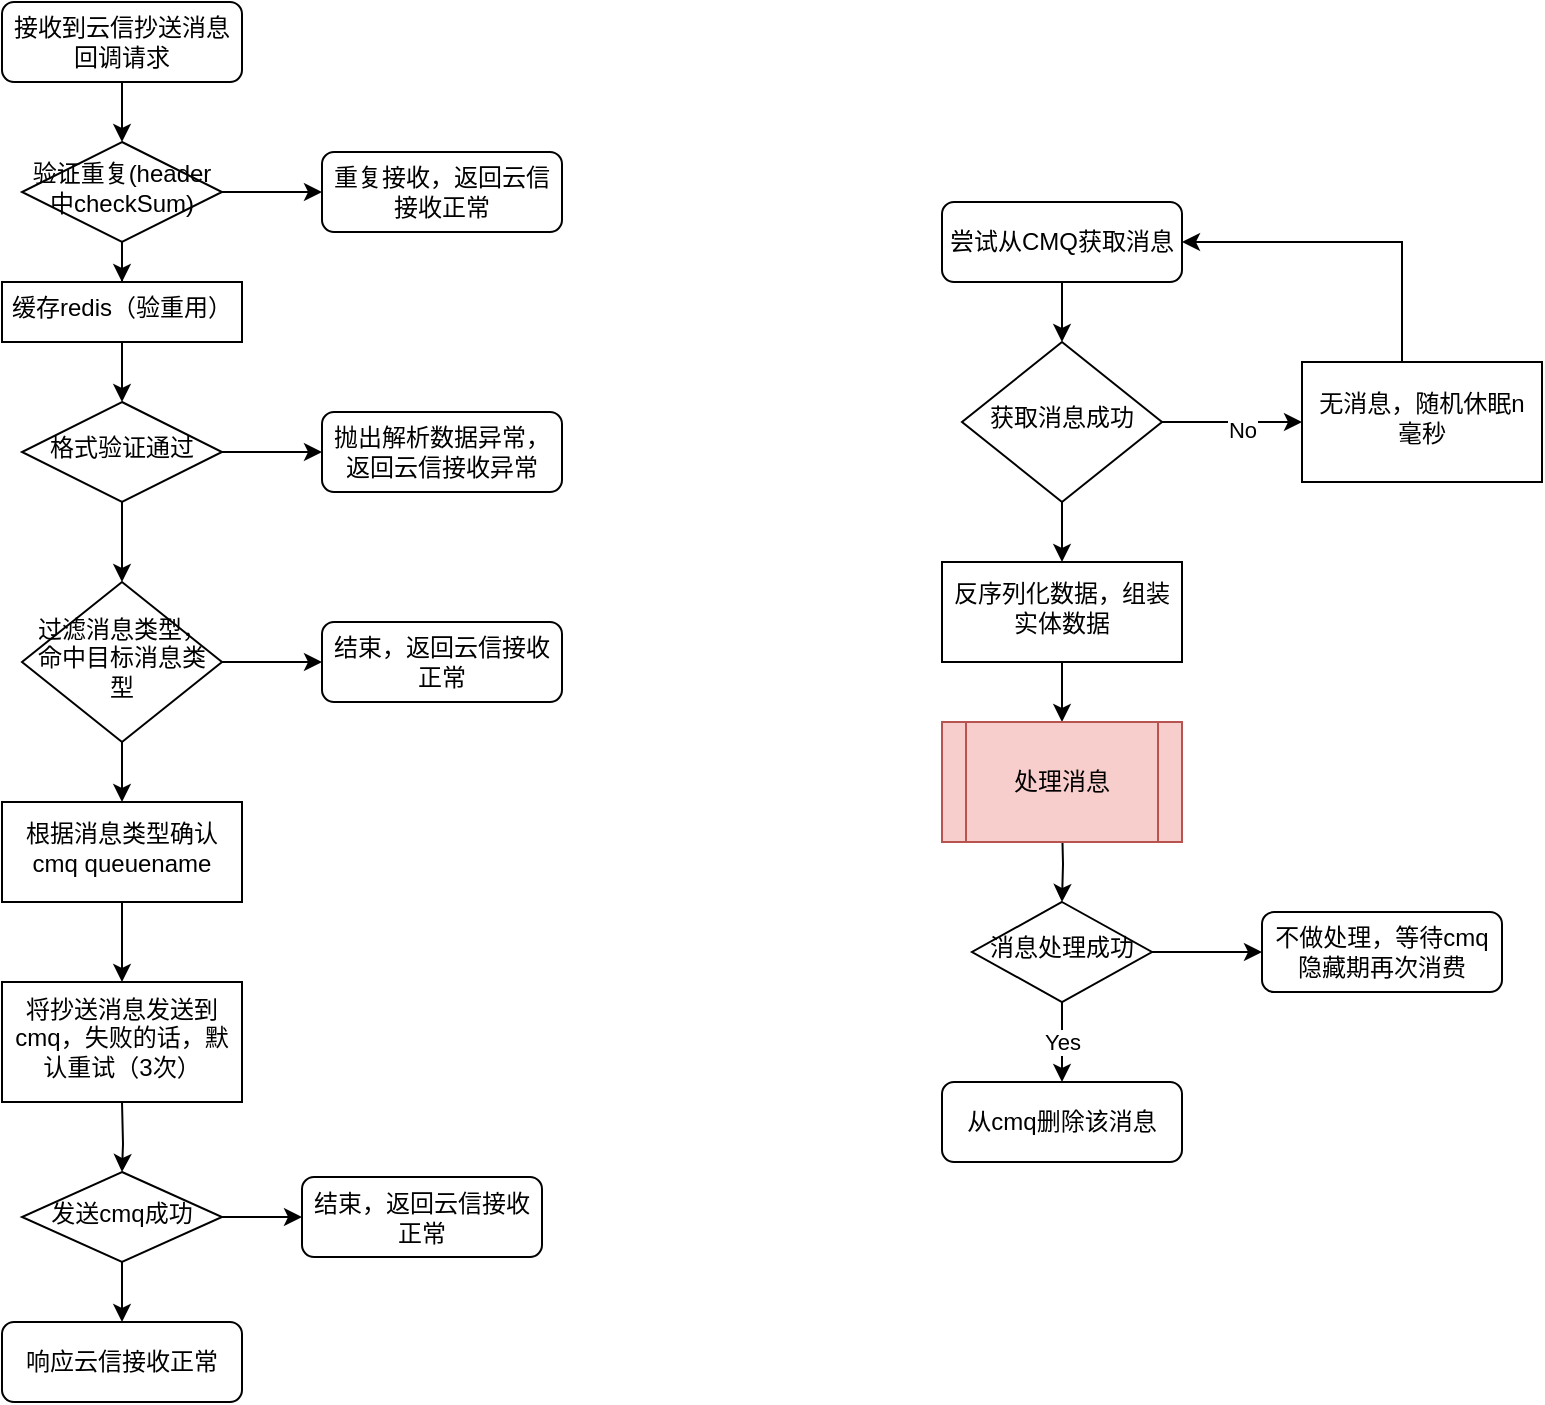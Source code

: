 <mxfile version="14.1.9" type="github">
  <diagram id="C5RBs43oDa-KdzZeNtuy" name="Page-1">
    <mxGraphModel dx="946" dy="623" grid="1" gridSize="10" guides="1" tooltips="1" connect="1" arrows="1" fold="1" page="1" pageScale="1" pageWidth="827" pageHeight="1169" math="0" shadow="0">
      <root>
        <mxCell id="WIyWlLk6GJQsqaUBKTNV-0" />
        <mxCell id="WIyWlLk6GJQsqaUBKTNV-1" parent="WIyWlLk6GJQsqaUBKTNV-0" />
        <mxCell id="90MipNQsAsd7Xp9ht8LP-45" value="" style="edgeStyle=orthogonalEdgeStyle;rounded=0;orthogonalLoop=1;jettySize=auto;html=1;" edge="1" parent="WIyWlLk6GJQsqaUBKTNV-1" source="WIyWlLk6GJQsqaUBKTNV-3" target="90MipNQsAsd7Xp9ht8LP-44">
          <mxGeometry relative="1" as="geometry" />
        </mxCell>
        <mxCell id="WIyWlLk6GJQsqaUBKTNV-3" value="接收到云信抄送消息回调请求" style="rounded=1;whiteSpace=wrap;html=1;fontSize=12;glass=0;strokeWidth=1;shadow=0;" parent="WIyWlLk6GJQsqaUBKTNV-1" vertex="1">
          <mxGeometry x="160" width="120" height="40" as="geometry" />
        </mxCell>
        <mxCell id="90MipNQsAsd7Xp9ht8LP-3" value="" style="edgeStyle=orthogonalEdgeStyle;rounded=0;orthogonalLoop=1;jettySize=auto;html=1;" edge="1" parent="WIyWlLk6GJQsqaUBKTNV-1" source="WIyWlLk6GJQsqaUBKTNV-6" target="WIyWlLk6GJQsqaUBKTNV-10">
          <mxGeometry relative="1" as="geometry" />
        </mxCell>
        <mxCell id="90MipNQsAsd7Xp9ht8LP-4" value="" style="edgeStyle=orthogonalEdgeStyle;rounded=0;orthogonalLoop=1;jettySize=auto;html=1;" edge="1" parent="WIyWlLk6GJQsqaUBKTNV-1" source="WIyWlLk6GJQsqaUBKTNV-6" target="WIyWlLk6GJQsqaUBKTNV-7">
          <mxGeometry relative="1" as="geometry" />
        </mxCell>
        <mxCell id="WIyWlLk6GJQsqaUBKTNV-6" value="格式验证通过" style="rhombus;whiteSpace=wrap;html=1;shadow=0;fontFamily=Helvetica;fontSize=12;align=center;strokeWidth=1;spacing=6;spacingTop=-4;" parent="WIyWlLk6GJQsqaUBKTNV-1" vertex="1">
          <mxGeometry x="170" y="200" width="100" height="50" as="geometry" />
        </mxCell>
        <mxCell id="WIyWlLk6GJQsqaUBKTNV-7" value="抛出解析数据异常，返回云信接收异常" style="rounded=1;whiteSpace=wrap;html=1;fontSize=12;glass=0;strokeWidth=1;shadow=0;" parent="WIyWlLk6GJQsqaUBKTNV-1" vertex="1">
          <mxGeometry x="320" y="205" width="120" height="40" as="geometry" />
        </mxCell>
        <mxCell id="90MipNQsAsd7Xp9ht8LP-5" value="" style="edgeStyle=orthogonalEdgeStyle;rounded=0;orthogonalLoop=1;jettySize=auto;html=1;" edge="1" parent="WIyWlLk6GJQsqaUBKTNV-1" source="WIyWlLk6GJQsqaUBKTNV-10" target="WIyWlLk6GJQsqaUBKTNV-12">
          <mxGeometry relative="1" as="geometry" />
        </mxCell>
        <mxCell id="90MipNQsAsd7Xp9ht8LP-24" value="" style="edgeStyle=orthogonalEdgeStyle;rounded=0;orthogonalLoop=1;jettySize=auto;html=1;" edge="1" parent="WIyWlLk6GJQsqaUBKTNV-1" source="WIyWlLk6GJQsqaUBKTNV-10" target="90MipNQsAsd7Xp9ht8LP-23">
          <mxGeometry relative="1" as="geometry" />
        </mxCell>
        <mxCell id="WIyWlLk6GJQsqaUBKTNV-10" value="过滤消息类型，命中目标消息类型" style="rhombus;whiteSpace=wrap;html=1;shadow=0;fontFamily=Helvetica;fontSize=12;align=center;strokeWidth=1;spacing=6;spacingTop=-4;" parent="WIyWlLk6GJQsqaUBKTNV-1" vertex="1">
          <mxGeometry x="170" y="290" width="100" height="80" as="geometry" />
        </mxCell>
        <mxCell id="WIyWlLk6GJQsqaUBKTNV-12" value="结束，返回云信接收正常" style="rounded=1;whiteSpace=wrap;html=1;fontSize=12;glass=0;strokeWidth=1;shadow=0;" parent="WIyWlLk6GJQsqaUBKTNV-1" vertex="1">
          <mxGeometry x="320" y="310" width="120" height="40" as="geometry" />
        </mxCell>
        <mxCell id="90MipNQsAsd7Xp9ht8LP-8" value="" style="edgeStyle=orthogonalEdgeStyle;rounded=0;orthogonalLoop=1;jettySize=auto;html=1;" edge="1" parent="WIyWlLk6GJQsqaUBKTNV-1" target="90MipNQsAsd7Xp9ht8LP-7">
          <mxGeometry relative="1" as="geometry">
            <mxPoint x="220" y="550" as="sourcePoint" />
          </mxGeometry>
        </mxCell>
        <mxCell id="90MipNQsAsd7Xp9ht8LP-13" value="" style="edgeStyle=orthogonalEdgeStyle;rounded=0;orthogonalLoop=1;jettySize=auto;html=1;" edge="1" parent="WIyWlLk6GJQsqaUBKTNV-1" source="90MipNQsAsd7Xp9ht8LP-7" target="90MipNQsAsd7Xp9ht8LP-12">
          <mxGeometry relative="1" as="geometry" />
        </mxCell>
        <mxCell id="90MipNQsAsd7Xp9ht8LP-48" value="" style="edgeStyle=orthogonalEdgeStyle;rounded=0;orthogonalLoop=1;jettySize=auto;html=1;" edge="1" parent="WIyWlLk6GJQsqaUBKTNV-1" source="90MipNQsAsd7Xp9ht8LP-7" target="90MipNQsAsd7Xp9ht8LP-11">
          <mxGeometry relative="1" as="geometry" />
        </mxCell>
        <mxCell id="90MipNQsAsd7Xp9ht8LP-7" value="发送cmq成功" style="rhombus;whiteSpace=wrap;html=1;shadow=0;fontFamily=Helvetica;fontSize=12;align=center;strokeWidth=1;spacing=6;spacingTop=-4;" vertex="1" parent="WIyWlLk6GJQsqaUBKTNV-1">
          <mxGeometry x="170" y="585" width="100" height="45" as="geometry" />
        </mxCell>
        <mxCell id="90MipNQsAsd7Xp9ht8LP-11" value="响应云信接收正常" style="rounded=1;whiteSpace=wrap;html=1;fontSize=12;glass=0;strokeWidth=1;shadow=0;" vertex="1" parent="WIyWlLk6GJQsqaUBKTNV-1">
          <mxGeometry x="160" y="660" width="120" height="40" as="geometry" />
        </mxCell>
        <mxCell id="90MipNQsAsd7Xp9ht8LP-12" value="结束，返回云信接收正常" style="rounded=1;whiteSpace=wrap;html=1;fontSize=12;glass=0;strokeWidth=1;shadow=0;" vertex="1" parent="WIyWlLk6GJQsqaUBKTNV-1">
          <mxGeometry x="310" y="587.5" width="120" height="40" as="geometry" />
        </mxCell>
        <mxCell id="90MipNQsAsd7Xp9ht8LP-18" value="" style="edgeStyle=orthogonalEdgeStyle;rounded=0;orthogonalLoop=1;jettySize=auto;html=1;" edge="1" parent="WIyWlLk6GJQsqaUBKTNV-1" source="90MipNQsAsd7Xp9ht8LP-14" target="90MipNQsAsd7Xp9ht8LP-15">
          <mxGeometry relative="1" as="geometry" />
        </mxCell>
        <mxCell id="90MipNQsAsd7Xp9ht8LP-14" value="尝试从CMQ获取消息" style="rounded=1;whiteSpace=wrap;html=1;fontSize=12;glass=0;strokeWidth=1;shadow=0;" vertex="1" parent="WIyWlLk6GJQsqaUBKTNV-1">
          <mxGeometry x="630" y="100" width="120" height="40" as="geometry" />
        </mxCell>
        <mxCell id="90MipNQsAsd7Xp9ht8LP-17" value="" style="edgeStyle=orthogonalEdgeStyle;rounded=0;orthogonalLoop=1;jettySize=auto;html=1;" edge="1" parent="WIyWlLk6GJQsqaUBKTNV-1" source="90MipNQsAsd7Xp9ht8LP-15" target="90MipNQsAsd7Xp9ht8LP-16">
          <mxGeometry relative="1" as="geometry" />
        </mxCell>
        <mxCell id="90MipNQsAsd7Xp9ht8LP-20" value="No" style="edgeLabel;html=1;align=center;verticalAlign=middle;resizable=0;points=[];" vertex="1" connectable="0" parent="90MipNQsAsd7Xp9ht8LP-17">
          <mxGeometry x="0.143" y="-4" relative="1" as="geometry">
            <mxPoint as="offset" />
          </mxGeometry>
        </mxCell>
        <mxCell id="90MipNQsAsd7Xp9ht8LP-22" value="" style="edgeStyle=orthogonalEdgeStyle;rounded=0;orthogonalLoop=1;jettySize=auto;html=1;" edge="1" parent="WIyWlLk6GJQsqaUBKTNV-1" source="90MipNQsAsd7Xp9ht8LP-15" target="90MipNQsAsd7Xp9ht8LP-21">
          <mxGeometry relative="1" as="geometry" />
        </mxCell>
        <mxCell id="90MipNQsAsd7Xp9ht8LP-15" value="获取消息成功" style="rhombus;whiteSpace=wrap;html=1;shadow=0;fontFamily=Helvetica;fontSize=12;align=center;strokeWidth=1;spacing=6;spacingTop=-4;" vertex="1" parent="WIyWlLk6GJQsqaUBKTNV-1">
          <mxGeometry x="640" y="170" width="100" height="80" as="geometry" />
        </mxCell>
        <mxCell id="90MipNQsAsd7Xp9ht8LP-19" style="edgeStyle=orthogonalEdgeStyle;rounded=0;orthogonalLoop=1;jettySize=auto;html=1;entryX=1;entryY=0.5;entryDx=0;entryDy=0;" edge="1" parent="WIyWlLk6GJQsqaUBKTNV-1" source="90MipNQsAsd7Xp9ht8LP-16" target="90MipNQsAsd7Xp9ht8LP-14">
          <mxGeometry relative="1" as="geometry">
            <Array as="points">
              <mxPoint x="860" y="120" />
            </Array>
          </mxGeometry>
        </mxCell>
        <mxCell id="90MipNQsAsd7Xp9ht8LP-16" value="无消息，随机休眠n毫秒" style="whiteSpace=wrap;html=1;shadow=0;strokeWidth=1;spacing=6;spacingTop=-4;" vertex="1" parent="WIyWlLk6GJQsqaUBKTNV-1">
          <mxGeometry x="810" y="180" width="120" height="60" as="geometry" />
        </mxCell>
        <mxCell id="90MipNQsAsd7Xp9ht8LP-28" value="" style="edgeStyle=orthogonalEdgeStyle;rounded=0;orthogonalLoop=1;jettySize=auto;html=1;" edge="1" parent="WIyWlLk6GJQsqaUBKTNV-1" source="90MipNQsAsd7Xp9ht8LP-21">
          <mxGeometry relative="1" as="geometry">
            <mxPoint x="690" y="360" as="targetPoint" />
          </mxGeometry>
        </mxCell>
        <mxCell id="90MipNQsAsd7Xp9ht8LP-21" value="反序列化数据，组装实体数据" style="whiteSpace=wrap;html=1;shadow=0;strokeWidth=1;spacing=6;spacingTop=-4;" vertex="1" parent="WIyWlLk6GJQsqaUBKTNV-1">
          <mxGeometry x="630" y="280" width="120" height="50" as="geometry" />
        </mxCell>
        <mxCell id="90MipNQsAsd7Xp9ht8LP-26" value="" style="edgeStyle=orthogonalEdgeStyle;rounded=0;orthogonalLoop=1;jettySize=auto;html=1;" edge="1" parent="WIyWlLk6GJQsqaUBKTNV-1" source="90MipNQsAsd7Xp9ht8LP-23" target="90MipNQsAsd7Xp9ht8LP-25">
          <mxGeometry relative="1" as="geometry" />
        </mxCell>
        <mxCell id="90MipNQsAsd7Xp9ht8LP-23" value="根据消息类型确认cmq queuename" style="whiteSpace=wrap;html=1;shadow=0;strokeWidth=1;spacing=6;spacingTop=-4;" vertex="1" parent="WIyWlLk6GJQsqaUBKTNV-1">
          <mxGeometry x="160" y="400" width="120" height="50" as="geometry" />
        </mxCell>
        <mxCell id="90MipNQsAsd7Xp9ht8LP-25" value="将抄送消息发送到cmq，失败的话，默认重试（3次）" style="whiteSpace=wrap;html=1;shadow=0;strokeWidth=1;spacing=6;spacingTop=-4;" vertex="1" parent="WIyWlLk6GJQsqaUBKTNV-1">
          <mxGeometry x="160" y="490" width="120" height="60" as="geometry" />
        </mxCell>
        <mxCell id="90MipNQsAsd7Xp9ht8LP-30" value="" style="edgeStyle=orthogonalEdgeStyle;rounded=0;orthogonalLoop=1;jettySize=auto;html=1;" edge="1" parent="WIyWlLk6GJQsqaUBKTNV-1" target="90MipNQsAsd7Xp9ht8LP-29">
          <mxGeometry relative="1" as="geometry">
            <mxPoint x="690" y="410" as="sourcePoint" />
          </mxGeometry>
        </mxCell>
        <mxCell id="90MipNQsAsd7Xp9ht8LP-38" value="" style="edgeStyle=orthogonalEdgeStyle;rounded=0;orthogonalLoop=1;jettySize=auto;html=1;" edge="1" parent="WIyWlLk6GJQsqaUBKTNV-1" source="90MipNQsAsd7Xp9ht8LP-29" target="90MipNQsAsd7Xp9ht8LP-36">
          <mxGeometry relative="1" as="geometry" />
        </mxCell>
        <mxCell id="90MipNQsAsd7Xp9ht8LP-41" value="Yes" style="edgeStyle=orthogonalEdgeStyle;rounded=0;orthogonalLoop=1;jettySize=auto;html=1;" edge="1" parent="WIyWlLk6GJQsqaUBKTNV-1" source="90MipNQsAsd7Xp9ht8LP-29" target="90MipNQsAsd7Xp9ht8LP-39">
          <mxGeometry relative="1" as="geometry" />
        </mxCell>
        <mxCell id="90MipNQsAsd7Xp9ht8LP-29" value="消息处理成功" style="rhombus;whiteSpace=wrap;html=1;shadow=0;strokeWidth=1;spacing=6;spacingTop=-4;" vertex="1" parent="WIyWlLk6GJQsqaUBKTNV-1">
          <mxGeometry x="645" y="450" width="90" height="50" as="geometry" />
        </mxCell>
        <mxCell id="90MipNQsAsd7Xp9ht8LP-31" value="处理消息" style="shape=process;whiteSpace=wrap;html=1;backgroundOutline=1;fillColor=#f8cecc;strokeColor=#b85450;" vertex="1" parent="WIyWlLk6GJQsqaUBKTNV-1">
          <mxGeometry x="630" y="360" width="120" height="60" as="geometry" />
        </mxCell>
        <mxCell id="90MipNQsAsd7Xp9ht8LP-36" value="不做处理，等待cmq隐藏期再次消费" style="rounded=1;whiteSpace=wrap;html=1;fontSize=12;glass=0;strokeWidth=1;shadow=0;" vertex="1" parent="WIyWlLk6GJQsqaUBKTNV-1">
          <mxGeometry x="790" y="455" width="120" height="40" as="geometry" />
        </mxCell>
        <mxCell id="90MipNQsAsd7Xp9ht8LP-39" value="从cmq删除该消息" style="rounded=1;whiteSpace=wrap;html=1;fontSize=12;glass=0;strokeWidth=1;shadow=0;" vertex="1" parent="WIyWlLk6GJQsqaUBKTNV-1">
          <mxGeometry x="630" y="540" width="120" height="40" as="geometry" />
        </mxCell>
        <mxCell id="90MipNQsAsd7Xp9ht8LP-50" value="" style="edgeStyle=orthogonalEdgeStyle;rounded=0;orthogonalLoop=1;jettySize=auto;html=1;" edge="1" parent="WIyWlLk6GJQsqaUBKTNV-1" source="90MipNQsAsd7Xp9ht8LP-44" target="90MipNQsAsd7Xp9ht8LP-49">
          <mxGeometry relative="1" as="geometry" />
        </mxCell>
        <mxCell id="90MipNQsAsd7Xp9ht8LP-53" value="" style="edgeStyle=orthogonalEdgeStyle;rounded=0;orthogonalLoop=1;jettySize=auto;html=1;" edge="1" parent="WIyWlLk6GJQsqaUBKTNV-1" source="90MipNQsAsd7Xp9ht8LP-44">
          <mxGeometry relative="1" as="geometry">
            <mxPoint x="320" y="95" as="targetPoint" />
          </mxGeometry>
        </mxCell>
        <mxCell id="90MipNQsAsd7Xp9ht8LP-44" value="验证重复(header中checkSum)" style="rhombus;whiteSpace=wrap;html=1;shadow=0;fontFamily=Helvetica;fontSize=12;align=center;strokeWidth=1;spacing=6;spacingTop=-4;" vertex="1" parent="WIyWlLk6GJQsqaUBKTNV-1">
          <mxGeometry x="170" y="70" width="100" height="50" as="geometry" />
        </mxCell>
        <mxCell id="90MipNQsAsd7Xp9ht8LP-51" value="" style="edgeStyle=orthogonalEdgeStyle;rounded=0;orthogonalLoop=1;jettySize=auto;html=1;" edge="1" parent="WIyWlLk6GJQsqaUBKTNV-1" source="90MipNQsAsd7Xp9ht8LP-49" target="WIyWlLk6GJQsqaUBKTNV-6">
          <mxGeometry relative="1" as="geometry" />
        </mxCell>
        <mxCell id="90MipNQsAsd7Xp9ht8LP-49" value="缓存redis（验重用）" style="whiteSpace=wrap;html=1;shadow=0;strokeWidth=1;spacing=6;spacingTop=-4;" vertex="1" parent="WIyWlLk6GJQsqaUBKTNV-1">
          <mxGeometry x="160" y="140" width="120" height="30" as="geometry" />
        </mxCell>
        <mxCell id="90MipNQsAsd7Xp9ht8LP-54" value="重复接收，返回云信接收正常" style="rounded=1;whiteSpace=wrap;html=1;fontSize=12;glass=0;strokeWidth=1;shadow=0;" vertex="1" parent="WIyWlLk6GJQsqaUBKTNV-1">
          <mxGeometry x="320" y="75" width="120" height="40" as="geometry" />
        </mxCell>
      </root>
    </mxGraphModel>
  </diagram>
</mxfile>
